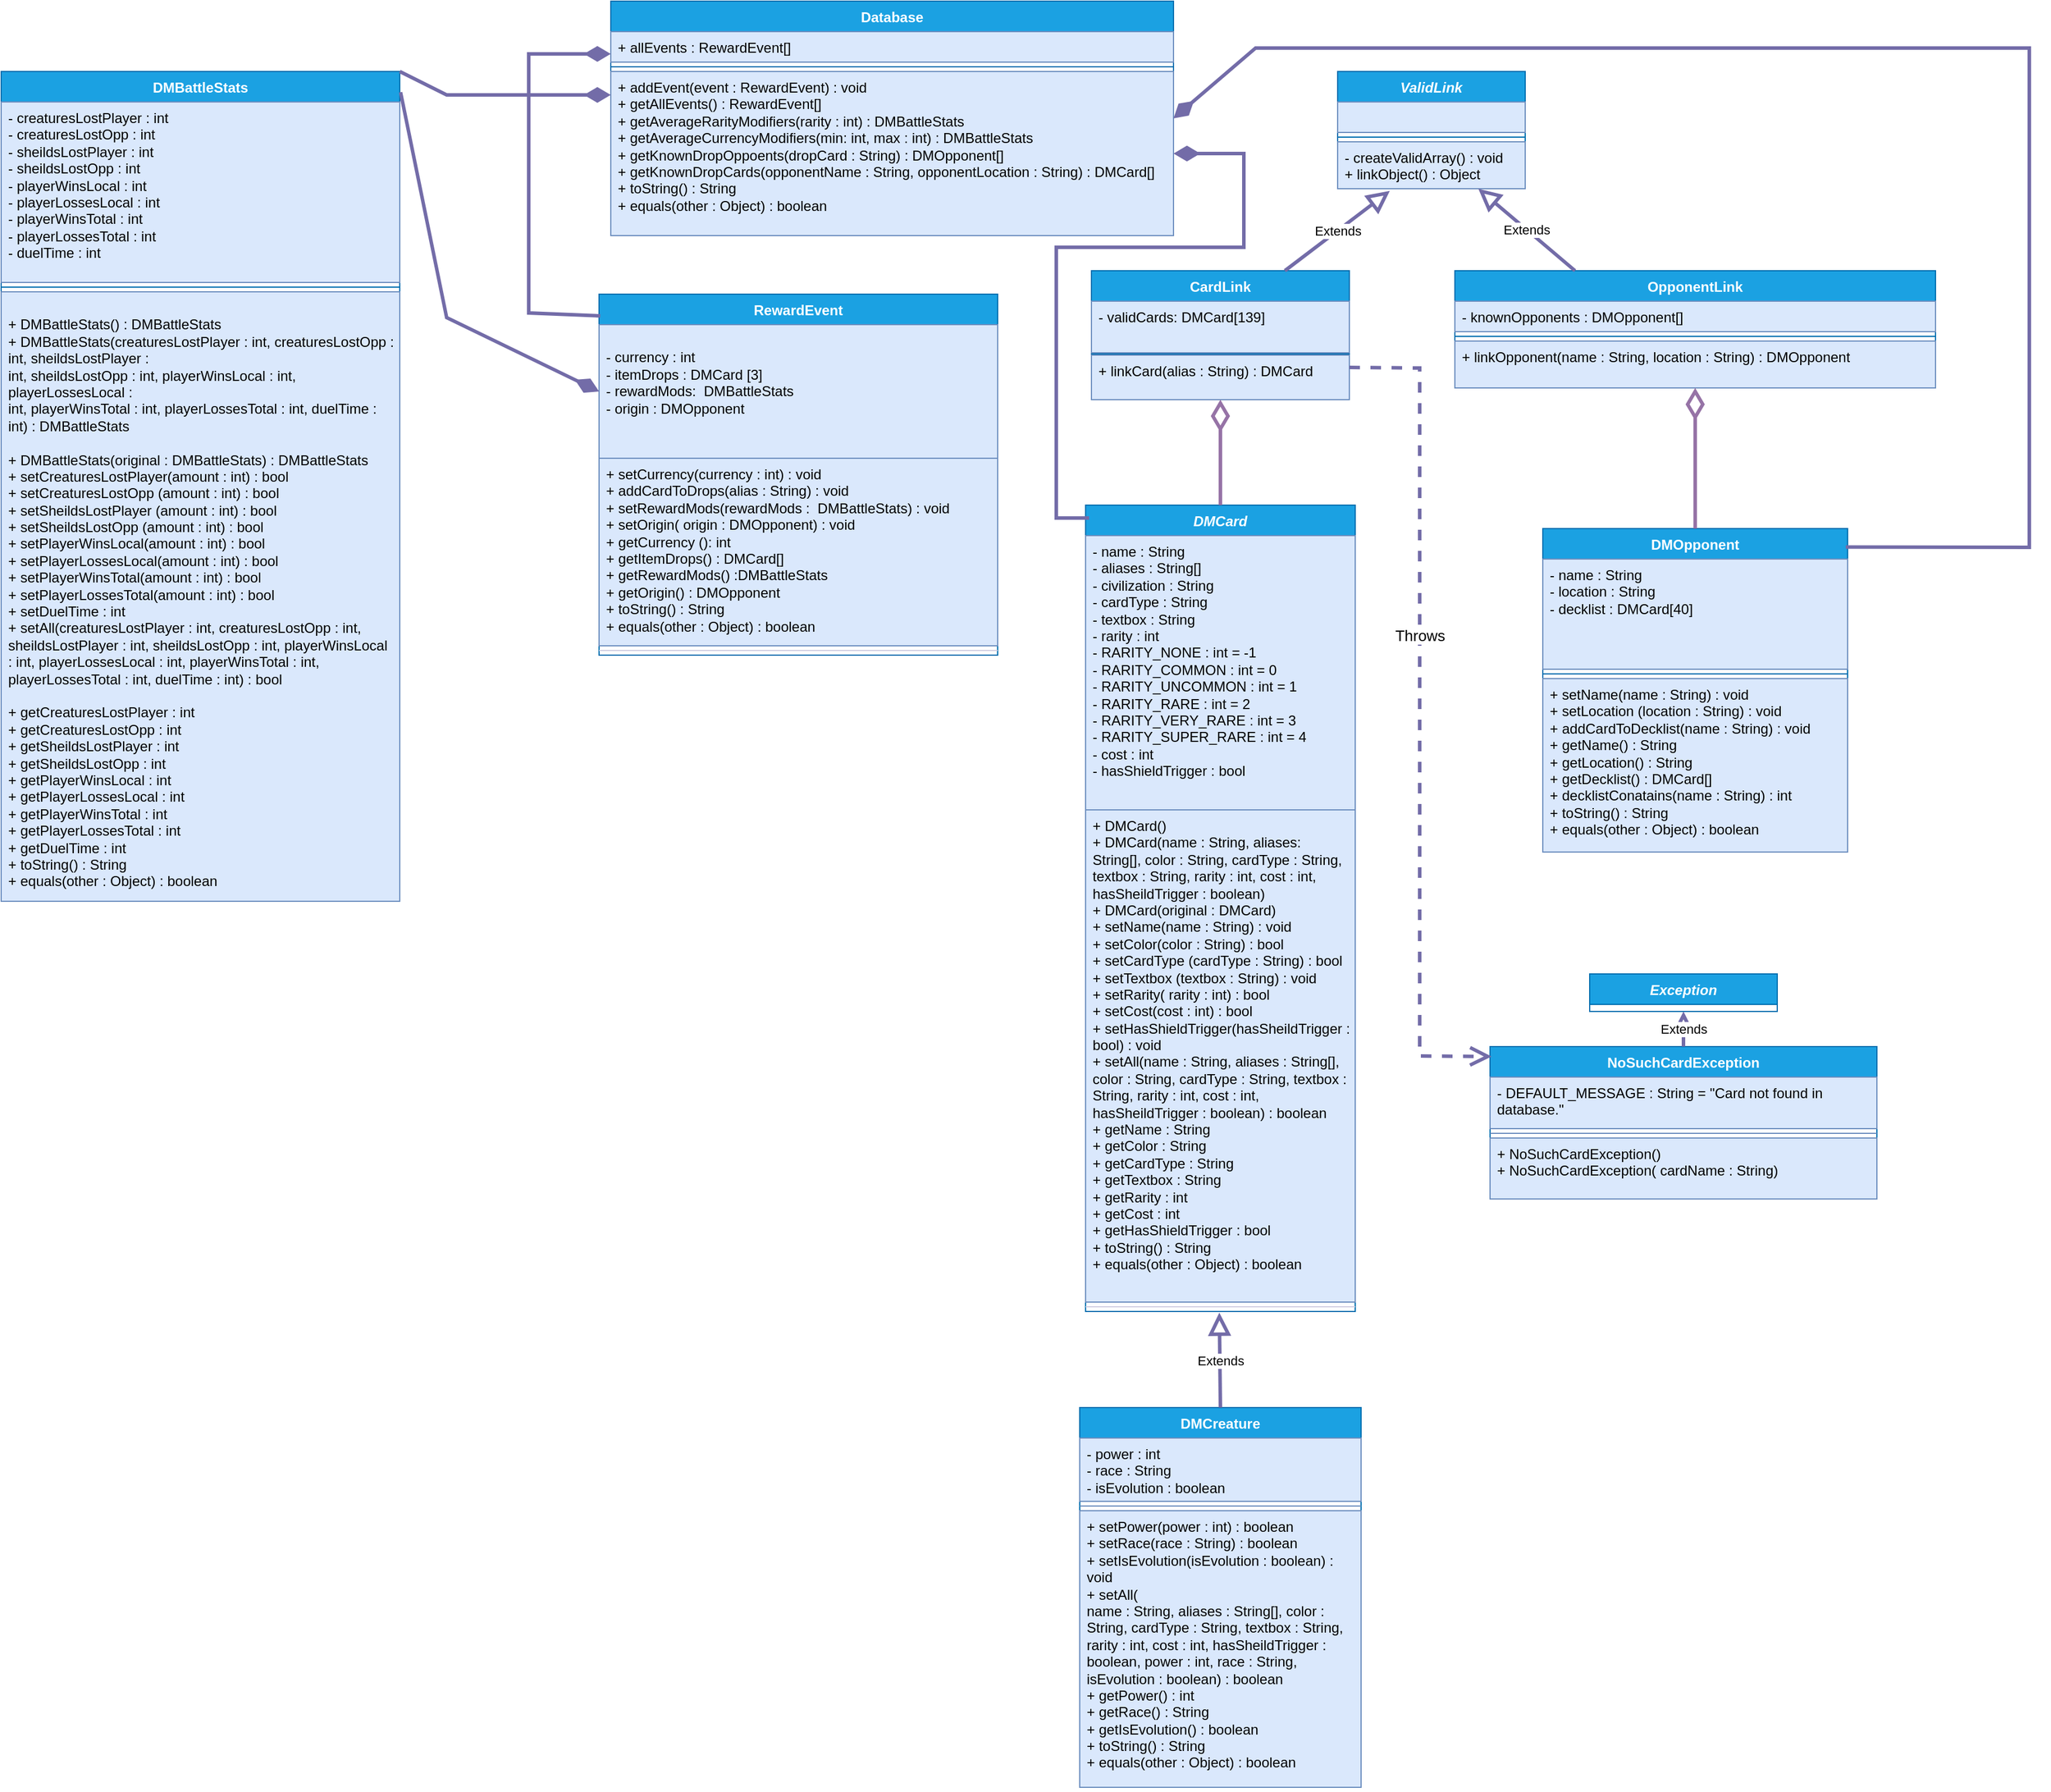 <mxfile>
    <diagram id="mbnHy9lWTTjCZ4HNXAJT" name="Page-1">
        <mxGraphModel dx="1716" dy="516" grid="1" gridSize="10" guides="1" tooltips="1" connect="1" arrows="1" fold="1" page="1" pageScale="1" pageWidth="850" pageHeight="1100" math="0" shadow="0">
            <root>
                <mxCell id="0"/>
                <mxCell id="1" parent="0"/>
                <mxCell id="2" value="RewardEvent" style="swimlane;fontStyle=1;align=center;verticalAlign=top;childLayout=stackLayout;horizontal=1;startSize=26;horizontalStack=0;resizeParent=1;resizeParentMax=0;resizeLast=0;collapsible=1;marginBottom=0;whiteSpace=wrap;html=1;rounded=0;labelBackgroundColor=none;fillColor=#1ba1e2;strokeColor=#006EAF;fontColor=#ffffff;" parent="1" vertex="1">
                    <mxGeometry x="120" y="260" width="340" height="308" as="geometry"/>
                </mxCell>
                <mxCell id="3" value="&lt;br&gt;&lt;div&gt;- currency : int&lt;/div&gt;&lt;div&gt;- itemDrops : DMCard [3]&lt;/div&gt;&lt;div&gt;- rewardMods:&amp;nbsp; DMBattleStats&lt;/div&gt;&lt;div&gt;- origin : DMOpponent&lt;br&gt;&lt;/div&gt;" style="text;strokeColor=#6c8ebf;fillColor=#dae8fc;align=left;verticalAlign=top;spacingLeft=4;spacingRight=4;overflow=hidden;rotatable=0;points=[[0,0.5],[1,0.5]];portConstraint=eastwest;whiteSpace=wrap;html=1;rounded=0;labelBackgroundColor=none;" parent="2" vertex="1">
                    <mxGeometry y="26" width="340" height="114" as="geometry"/>
                </mxCell>
                <mxCell id="4" value="&lt;div&gt;+ setCurrency(currency : int) : void&lt;br&gt;&lt;/div&gt;&lt;div&gt;+ addCardToDrops(alias : String) : void&lt;/div&gt;&lt;div&gt;+ setRewardMods(rewardMods :&amp;nbsp; DMBattleStats) : void&lt;br&gt;&lt;/div&gt;&lt;div&gt;+ setOrigin( origin : DMOpponent) : void&lt;br&gt;&lt;/div&gt;&lt;div&gt;+ getCurrency (): int&lt;/div&gt;&lt;div&gt;+ getItemDrops() : DMCard[]&lt;/div&gt;&lt;div&gt;+ getRewardMods() :DMBattleStats&lt;/div&gt;+ getOrigin() : DMOpponent&lt;br&gt;&lt;div style=&quot;border-color: var(--border-color);&quot;&gt;+ toString() : String&lt;/div&gt;&lt;div style=&quot;border-color: var(--border-color);&quot;&gt;+ equals(other : Object) : boolean&lt;/div&gt;" style="text;strokeColor=#6c8ebf;fillColor=#dae8fc;align=left;verticalAlign=top;spacingLeft=4;spacingRight=4;overflow=hidden;rotatable=0;points=[[0,0.5],[1,0.5]];portConstraint=eastwest;whiteSpace=wrap;html=1;rounded=0;labelBackgroundColor=none;" parent="2" vertex="1">
                    <mxGeometry y="140" width="340" height="160" as="geometry"/>
                </mxCell>
                <mxCell id="5" value="" style="line;strokeWidth=1;fillColor=none;align=left;verticalAlign=middle;spacingTop=-1;spacingLeft=3;spacingRight=3;rotatable=0;labelPosition=right;points=[];portConstraint=eastwest;rounded=0;labelBackgroundColor=none;strokeColor=#D0CEE2;fontColor=#1A1A1A;" parent="2" vertex="1">
                    <mxGeometry y="300" width="340" height="8" as="geometry"/>
                </mxCell>
                <mxCell id="6" value="&lt;i&gt;DMCard&lt;/i&gt;" style="swimlane;fontStyle=1;align=center;verticalAlign=top;childLayout=stackLayout;horizontal=1;startSize=26;horizontalStack=0;resizeParent=1;resizeParentMax=0;resizeLast=0;collapsible=1;marginBottom=0;whiteSpace=wrap;html=1;rounded=0;labelBackgroundColor=none;fillColor=#1ba1e2;strokeColor=#006EAF;fontColor=#ffffff;" parent="1" vertex="1">
                    <mxGeometry x="535" y="440" width="230" height="688" as="geometry"/>
                </mxCell>
                <mxCell id="7" value="&lt;div&gt;- name : String&lt;/div&gt;&lt;div&gt;- aliases : String[]&lt;/div&gt;&lt;div&gt;- civilization : String&lt;br&gt;&lt;/div&gt;&lt;div&gt;- cardType : String&lt;/div&gt;&lt;div&gt;- textbox : String&lt;br&gt;&lt;/div&gt;&lt;div&gt;- rarity : int&lt;br&gt;&lt;/div&gt;&lt;div&gt;- RARITY_NONE : int = -1&lt;br&gt;&lt;/div&gt;&lt;div&gt;- RARITY_COMMON : int = 0&lt;br&gt;&lt;/div&gt;&lt;div&gt;- RARITY_UNCOMMON : int = 1&lt;br&gt;&lt;/div&gt;&lt;div&gt;- RARITY_RARE : int = 2&lt;br&gt;&lt;/div&gt;&lt;div&gt;- RARITY_VERY_RARE : int = 3&lt;br&gt;&lt;/div&gt;&lt;div&gt;- RARITY_SUPER_RARE : int = 4&lt;br&gt;&lt;/div&gt;&lt;div&gt;- cost : int&lt;/div&gt;&lt;div&gt;- hasShieldTrigger : bool&lt;br&gt;&lt;/div&gt;&lt;div&gt;&lt;br&gt;&lt;/div&gt;" style="text;strokeColor=#6c8ebf;fillColor=#dae8fc;align=left;verticalAlign=top;spacingLeft=4;spacingRight=4;overflow=hidden;rotatable=0;points=[[0,0.5],[1,0.5]];portConstraint=eastwest;whiteSpace=wrap;html=1;rounded=0;labelBackgroundColor=none;" parent="6" vertex="1">
                    <mxGeometry y="26" width="230" height="234" as="geometry"/>
                </mxCell>
                <mxCell id="8" value="&lt;div&gt;+ DMCard()&lt;/div&gt;&lt;div&gt;+ DMCard(name : String, aliases: String[], color : String, cardType : String, textbox : String, rarity : int, cost : int, hasSheildTrigger : boolean)&lt;/div&gt;&lt;div&gt;+ DMCard(original : DMCard)&lt;br&gt;&lt;/div&gt;&lt;div&gt;+ setName(name : String) : void&lt;br&gt;&lt;/div&gt;&lt;div&gt;+ setColor(color : String) : bool&lt;br&gt;&lt;/div&gt;&lt;div&gt;+ setCardType (cardType : String) : bool&lt;br&gt;&lt;/div&gt;&lt;div&gt;+ setTextbox (textbox : String) : void&lt;br&gt;&lt;/div&gt;&lt;div&gt;+ setRarity( rarity : int) : bool&lt;br&gt;&lt;/div&gt;&lt;div&gt;+ setCost(cost : int) : bool&lt;br&gt;&lt;/div&gt;&lt;div&gt;+ setHasShieldTrigger(hasSheildTrigger : bool) : void&lt;/div&gt;&lt;div&gt;+ setAll(name : String, aliases : String[], color : String, cardType : String, textbox : String, rarity : int, cost : int, hasSheildTrigger : boolean) : boolean&lt;br&gt;&lt;/div&gt;&lt;div&gt;&lt;div&gt;+ getName : String&lt;/div&gt;&lt;div&gt;+ getColor : String&lt;br&gt;&lt;/div&gt;&lt;div&gt;+ getCardType : String&lt;/div&gt;&lt;div&gt;+ getTextbox : String&lt;br&gt;&lt;/div&gt;&lt;div&gt;+ getRarity : int&lt;/div&gt;&lt;div&gt;+ getCost : int&lt;/div&gt;&lt;div&gt;+ getHasShieldTrigger : bool&lt;br&gt;&lt;/div&gt;&lt;div&gt;+ toString() : String&lt;/div&gt;&lt;div&gt;+ equals(other : Object) : boolean&lt;br&gt;&lt;br&gt;&lt;/div&gt;&lt;br&gt;&lt;br&gt;&lt;/div&gt;" style="text;strokeColor=#6c8ebf;fillColor=#dae8fc;align=left;verticalAlign=top;spacingLeft=4;spacingRight=4;overflow=hidden;rotatable=0;points=[[0,0.5],[1,0.5]];portConstraint=eastwest;whiteSpace=wrap;html=1;rounded=0;labelBackgroundColor=none;" parent="6" vertex="1">
                    <mxGeometry y="260" width="230" height="420" as="geometry"/>
                </mxCell>
                <mxCell id="9" value="" style="line;strokeWidth=1;fillColor=none;align=left;verticalAlign=middle;spacingTop=-1;spacingLeft=3;spacingRight=3;rotatable=0;labelPosition=right;points=[];portConstraint=eastwest;rounded=0;labelBackgroundColor=none;strokeColor=#D0CEE2;fontColor=#1A1A1A;" parent="6" vertex="1">
                    <mxGeometry y="680" width="230" height="8" as="geometry"/>
                </mxCell>
                <mxCell id="10" value="DMBattleStats" style="swimlane;fontStyle=1;align=center;verticalAlign=top;childLayout=stackLayout;horizontal=1;startSize=26;horizontalStack=0;resizeParent=1;resizeParentMax=0;resizeLast=0;collapsible=1;marginBottom=0;whiteSpace=wrap;html=1;strokeColor=#006EAF;fontColor=#ffffff;fillColor=#1ba1e2;" parent="1" vertex="1">
                    <mxGeometry x="-390" y="70" width="340" height="708" as="geometry"/>
                </mxCell>
                <mxCell id="11" value="&lt;div&gt;- creaturesLostPlayer : int&lt;/div&gt;&lt;div&gt;- creaturesLostOpp : int&lt;/div&gt;&lt;div&gt;- sheildsLostPlayer : int&lt;/div&gt;&lt;div&gt;- sheildsLostOpp : int&lt;/div&gt;&lt;div&gt;- playerWinsLocal : int&lt;/div&gt;&lt;div&gt;- playerLossesLocal : int&lt;/div&gt;&lt;div&gt;&lt;div&gt;- playerWinsTotal : int&lt;/div&gt;- playerLossesTotal : int&lt;/div&gt;&lt;div&gt;- duelTime : int&lt;br&gt;&lt;/div&gt;" style="text;strokeColor=#6c8ebf;fillColor=#dae8fc;align=left;verticalAlign=top;spacingLeft=4;spacingRight=4;overflow=hidden;rotatable=0;points=[[0,0.5],[1,0.5]];portConstraint=eastwest;whiteSpace=wrap;html=1;" parent="10" vertex="1">
                    <mxGeometry y="26" width="340" height="154" as="geometry"/>
                </mxCell>
                <mxCell id="12" value="" style="line;strokeWidth=1;fillColor=none;align=left;verticalAlign=middle;spacingTop=-1;spacingLeft=3;spacingRight=3;rotatable=0;labelPosition=right;points=[];portConstraint=eastwest;strokeColor=inherit;fontColor=#1A1A1A;" parent="10" vertex="1">
                    <mxGeometry y="180" width="340" height="8" as="geometry"/>
                </mxCell>
                <mxCell id="13" value="&lt;br&gt;&lt;div&gt;+ DMBattleStats() : DMBattleStats&lt;/div&gt;&lt;div&gt;+ DMBattleStats(creaturesLostPlayer : int, creaturesLostOpp : int, sheildsLostPlayer : &lt;br&gt;int, sheildsLostOpp : int, playerWinsLocal : int, playerLossesLocal : &lt;br&gt;int, playerWinsTotal : int, playerLossesTotal : int, duelTime : int) : DMBattleStats&lt;/div&gt;&lt;div&gt;&lt;br&gt;&lt;/div&gt;&lt;div&gt;+ DMBattleStats(original : DMBattleStats) : DMBattleStats&lt;br&gt;&lt;/div&gt;&lt;div&gt;+ setCreaturesLostPlayer(amount : int) : bool&lt;/div&gt;&lt;div&gt;+ setCreaturesLostOpp (amount : int) : bool&lt;br&gt;&lt;/div&gt;&lt;div&gt;+ setSheildsLostPlayer (amount : int) : bool&lt;br&gt;&lt;/div&gt;&lt;div&gt;+ setSheildsLostOpp (amount : int) : bool&lt;br&gt;&lt;/div&gt;&lt;div&gt;+ setPlayerWinsLocal(amount : int) : bool&lt;br&gt;&lt;/div&gt;&lt;div&gt;+ setPlayerLossesLocal(amount : int) : bool&lt;br&gt;&lt;/div&gt;&lt;div&gt;&lt;div&gt;+ setPlayerWinsTotal(amount : int) : bool&lt;br&gt;&lt;/div&gt;+ setPlayerLossesTotal(amount : int) : bool&lt;br&gt;&lt;/div&gt;&lt;div&gt;+ setDuelTime : int&lt;br&gt;&lt;/div&gt;&lt;div&gt;+ setAll(creaturesLostPlayer : int, creaturesLostOpp : int, sheildsLostPlayer : int, sheildsLostOpp : int, playerWinsLocal : int, playerLossesLocal : int, playerWinsTotal : int, playerLossesTotal : int, duelTime : int) : bool&lt;/div&gt;&lt;div&gt;&lt;br&gt;&lt;/div&gt;&lt;div&gt;&lt;div&gt;+ getCreaturesLostPlayer : int&lt;/div&gt;&lt;div&gt;+ getCreaturesLostOpp : int&lt;/div&gt;&lt;div&gt;+ getSheildsLostPlayer : int&lt;/div&gt;&lt;div&gt;+ getSheildsLostOpp : int&lt;/div&gt;&lt;div&gt;+ getPlayerWinsLocal : int&lt;/div&gt;&lt;div&gt;+ getPlayerLossesLocal : int&lt;/div&gt;&lt;div&gt;&lt;div&gt;+ getPlayerWinsTotal : int&lt;/div&gt;+ getPlayerLossesTotal : int&lt;/div&gt;&lt;div&gt;+ getDuelTime : int&lt;br&gt;&lt;/div&gt;&lt;/div&gt;&lt;div&gt;&lt;div style=&quot;border-color: var(--border-color);&quot;&gt;+ toString() : String&lt;/div&gt;&lt;div style=&quot;border-color: var(--border-color);&quot;&gt;+ equals(other : Object) : boolean&lt;/div&gt;&lt;/div&gt;" style="text;strokeColor=#6c8ebf;fillColor=#dae8fc;align=left;verticalAlign=top;spacingLeft=4;spacingRight=4;overflow=hidden;rotatable=0;points=[[0,0.5],[1,0.5]];portConstraint=eastwest;whiteSpace=wrap;html=1;" parent="10" vertex="1">
                    <mxGeometry y="188" width="340" height="520" as="geometry"/>
                </mxCell>
                <mxCell id="14" value="DMOpponent" style="swimlane;fontStyle=1;align=center;verticalAlign=top;childLayout=stackLayout;horizontal=1;startSize=26;horizontalStack=0;resizeParent=1;resizeParentMax=0;resizeLast=0;collapsible=1;marginBottom=0;whiteSpace=wrap;html=1;strokeColor=#006EAF;fontColor=#ffffff;fillColor=#1ba1e2;" parent="1" vertex="1">
                    <mxGeometry x="925" y="460" width="260" height="276" as="geometry"/>
                </mxCell>
                <mxCell id="15" value="&lt;div&gt;- name : String&lt;/div&gt;&lt;div&gt;- location : String&lt;/div&gt;&lt;div&gt;- decklist : DMCard[40]&lt;br&gt;&lt;/div&gt;" style="text;strokeColor=#6c8ebf;fillColor=#dae8fc;align=left;verticalAlign=top;spacingLeft=4;spacingRight=4;overflow=hidden;rotatable=0;points=[[0,0.5],[1,0.5]];portConstraint=eastwest;whiteSpace=wrap;html=1;" parent="14" vertex="1">
                    <mxGeometry y="26" width="260" height="94" as="geometry"/>
                </mxCell>
                <mxCell id="16" value="" style="line;strokeWidth=1;fillColor=none;align=left;verticalAlign=middle;spacingTop=-1;spacingLeft=3;spacingRight=3;rotatable=0;labelPosition=right;points=[];portConstraint=eastwest;strokeColor=inherit;fontColor=#1A1A1A;" parent="14" vertex="1">
                    <mxGeometry y="120" width="260" height="8" as="geometry"/>
                </mxCell>
                <mxCell id="17" value="&lt;div&gt;+ setName(name : String) : void&lt;/div&gt;&lt;div&gt;+ setLocation (location : String) : void&lt;/div&gt;&lt;div&gt;+ addCardToDecklist(name : String) : void&lt;br&gt;&lt;/div&gt;&lt;div&gt;+ getName() : String&lt;/div&gt;&lt;div&gt;+ getLocation() : String&lt;/div&gt;&lt;div&gt;+ getDecklist() : DMCard[]&lt;/div&gt;&lt;div&gt;+ decklistConatains(name : String) : int&lt;br&gt;&lt;/div&gt;&lt;div&gt;&lt;div style=&quot;border-color: var(--border-color);&quot;&gt;+ toString() : String&lt;/div&gt;&lt;div style=&quot;border-color: var(--border-color);&quot;&gt;+ equals(other : Object) : boolean&lt;/div&gt;&lt;/div&gt;" style="text;strokeColor=#6c8ebf;fillColor=#dae8fc;align=left;verticalAlign=top;spacingLeft=4;spacingRight=4;overflow=hidden;rotatable=0;points=[[0,0.5],[1,0.5]];portConstraint=eastwest;whiteSpace=wrap;html=1;" parent="14" vertex="1">
                    <mxGeometry y="128" width="260" height="148" as="geometry"/>
                </mxCell>
                <mxCell id="18" value="" style="endArrow=diamondThin;endFill=1;endSize=14;html=1;rounded=0;strokeColor=#736CA8;fontColor=#1A1A1A;entryX=0;entryY=0.5;entryDx=0;entryDy=0;strokeWidth=3;exitX=1.002;exitY=0.025;exitDx=0;exitDy=0;exitPerimeter=0;" parent="1" source="10" target="3" edge="1">
                    <mxGeometry width="160" relative="1" as="geometry">
                        <mxPoint x="160" y="634" as="sourcePoint"/>
                        <mxPoint x="170" y="260" as="targetPoint"/>
                        <Array as="points">
                            <mxPoint x="-10" y="280"/>
                        </Array>
                    </mxGeometry>
                </mxCell>
                <mxCell id="19" value="" style="shape=waypoint;sketch=0;fillStyle=solid;size=6;pointerEvents=1;points=[];fillColor=none;resizable=0;rotatable=0;perimeter=centerPerimeter;snapToPoint=1;strokeColor=none;fontColor=#1A1A1A;" parent="1" vertex="1">
                    <mxGeometry x="1065" y="590" width="20" height="20" as="geometry"/>
                </mxCell>
                <mxCell id="20" value="Database" style="swimlane;fontStyle=1;align=center;verticalAlign=top;childLayout=stackLayout;horizontal=1;startSize=26;horizontalStack=0;resizeParent=1;resizeParentMax=0;resizeLast=0;collapsible=1;marginBottom=0;whiteSpace=wrap;html=1;strokeColor=#006EAF;fillColor=#1ba1e2;fontColor=#ffffff;" parent="1" vertex="1">
                    <mxGeometry x="130" y="10" width="480" height="200" as="geometry"/>
                </mxCell>
                <mxCell id="21" value="+ allEvents : RewardEvent[]" style="text;strokeColor=#6c8ebf;fillColor=#dae8fc;align=left;verticalAlign=top;spacingLeft=4;spacingRight=4;overflow=hidden;rotatable=0;points=[[0,0.5],[1,0.5]];portConstraint=eastwest;whiteSpace=wrap;html=1;" parent="20" vertex="1">
                    <mxGeometry y="26" width="480" height="26" as="geometry"/>
                </mxCell>
                <mxCell id="22" value="" style="line;strokeWidth=1;fillColor=none;align=left;verticalAlign=middle;spacingTop=-1;spacingLeft=3;spacingRight=3;rotatable=0;labelPosition=right;points=[];portConstraint=eastwest;strokeColor=inherit;fontColor=#1A1A1A;" parent="20" vertex="1">
                    <mxGeometry y="52" width="480" height="8" as="geometry"/>
                </mxCell>
                <mxCell id="23" value="&lt;div&gt;&lt;span style=&quot;background-color: initial;&quot;&gt;+ addEvent(event : RewardEvent) : void&lt;/span&gt;&lt;br&gt;&lt;/div&gt;&lt;div&gt;+ getAllEvents() : RewardEvent[]&lt;br&gt;&lt;/div&gt;&lt;div&gt;&lt;div style=&quot;border-color: var(--border-color);&quot;&gt;+ getAverageRarityModifiers(rarity : int) : DMBattleStats&lt;/div&gt;&lt;div style=&quot;border-color: var(--border-color);&quot;&gt;&lt;div style=&quot;border-color: var(--border-color);&quot;&gt;+ getAverageCurrencyModifiers(min: int, max : int) : DMBattleStats&lt;/div&gt;&lt;/div&gt;&lt;div style=&quot;border-color: var(--border-color);&quot;&gt;+ getKnownDropOppoents(dropCard : String) : DMOpponent[]&lt;/div&gt;&lt;div style=&quot;border-color: var(--border-color);&quot;&gt;+ getKnownDropCards(opponentName : String, opponentLocation : String) : DMCard[]&lt;/div&gt;&lt;/div&gt;&lt;div style=&quot;border-color: var(--border-color);&quot;&gt;&lt;div style=&quot;border-color: var(--border-color);&quot;&gt;+ toString() : String&lt;/div&gt;&lt;div style=&quot;border-color: var(--border-color);&quot;&gt;+ equals(other : Object) : boolean&lt;/div&gt;&lt;/div&gt;" style="text;strokeColor=#6c8ebf;fillColor=#dae8fc;align=left;verticalAlign=top;spacingLeft=4;spacingRight=4;overflow=hidden;rotatable=0;points=[[0,0.5],[1,0.5]];portConstraint=eastwest;whiteSpace=wrap;html=1;" parent="20" vertex="1">
                    <mxGeometry y="60" width="480" height="140" as="geometry"/>
                </mxCell>
                <mxCell id="24" value="DMCreature" style="swimlane;fontStyle=1;align=center;verticalAlign=top;childLayout=stackLayout;horizontal=1;startSize=26;horizontalStack=0;resizeParent=1;resizeParentMax=0;resizeLast=0;collapsible=1;marginBottom=0;whiteSpace=wrap;html=1;fillColor=#1ba1e2;strokeColor=#006EAF;fontColor=#ffffff;" parent="1" vertex="1">
                    <mxGeometry x="530" y="1210" width="240" height="324" as="geometry"/>
                </mxCell>
                <mxCell id="25" value="&lt;div&gt;- power : int&lt;/div&gt;&lt;div&gt;- race : String&lt;br&gt;&lt;/div&gt;&lt;div&gt;- isEvolution : boolean&lt;br&gt;&lt;/div&gt;" style="text;strokeColor=#6c8ebf;fillColor=#dae8fc;align=left;verticalAlign=top;spacingLeft=4;spacingRight=4;overflow=hidden;rotatable=0;points=[[0,0.5],[1,0.5]];portConstraint=eastwest;whiteSpace=wrap;html=1;" parent="24" vertex="1">
                    <mxGeometry y="26" width="240" height="54" as="geometry"/>
                </mxCell>
                <mxCell id="26" value="" style="line;strokeWidth=1;fillColor=#dae8fc;align=left;verticalAlign=middle;spacingTop=-1;spacingLeft=3;spacingRight=3;rotatable=0;labelPosition=right;points=[];portConstraint=eastwest;strokeColor=#6c8ebf;" parent="24" vertex="1">
                    <mxGeometry y="80" width="240" height="8" as="geometry"/>
                </mxCell>
                <mxCell id="27" value="&lt;div style=&quot;border-color: var(--border-color);&quot;&gt;+ setPower(power : int) : boolean&lt;/div&gt;&lt;div style=&quot;border-color: var(--border-color);&quot;&gt;+ setRace(race : String) : boolean&lt;/div&gt;&lt;div style=&quot;border-color: var(--border-color);&quot;&gt;+ setIsEvolution(isEvolution : boolean) : void&lt;/div&gt;&lt;div style=&quot;border-color: var(--border-color);&quot;&gt;+ setAll(&lt;/div&gt;name : String, aliases : String[], color : String, cardType : String, textbox : String, rarity : int, cost : int, hasSheildTrigger : boolean, power : int, race : String, isEvolution : boolean&lt;span style=&quot;background-color: initial;&quot;&gt;) : boolean&lt;/span&gt;&lt;br&gt;&lt;div style=&quot;border-color: var(--border-color);&quot;&gt;+ getPower() : int&lt;/div&gt;&lt;div style=&quot;border-color: var(--border-color);&quot;&gt;+ getRace() : String&lt;/div&gt;&lt;div style=&quot;border-color: var(--border-color);&quot;&gt;+ getIsEvolution() : boolean&lt;/div&gt;&lt;div style=&quot;border-color: var(--border-color);&quot;&gt;+ toString() : String&lt;/div&gt;&lt;div style=&quot;border-color: var(--border-color);&quot;&gt;+ equals(other : Object) : boolean&lt;/div&gt;" style="text;strokeColor=#6c8ebf;fillColor=#dae8fc;align=left;verticalAlign=top;spacingLeft=4;spacingRight=4;overflow=hidden;rotatable=0;points=[[0,0.5],[1,0.5]];portConstraint=eastwest;whiteSpace=wrap;html=1;" parent="24" vertex="1">
                    <mxGeometry y="88" width="240" height="236" as="geometry"/>
                </mxCell>
                <mxCell id="28" value="Extends" style="endArrow=block;endSize=12;endFill=0;html=1;rounded=0;entryX=0.496;entryY=1.125;entryDx=0;entryDy=0;entryPerimeter=0;exitX=0.5;exitY=0;exitDx=0;exitDy=0;fillColor=#e1d5e7;strokeColor=#736CA8;strokeWidth=3;" parent="1" source="24" target="9" edge="1">
                    <mxGeometry width="160" relative="1" as="geometry">
                        <mxPoint x="460" y="746" as="sourcePoint"/>
                        <mxPoint x="630" y="686" as="targetPoint"/>
                    </mxGeometry>
                </mxCell>
                <mxCell id="29" value="CardLink" style="swimlane;fontStyle=1;align=center;verticalAlign=top;childLayout=stackLayout;horizontal=1;startSize=26;horizontalStack=0;resizeParent=1;resizeParentMax=0;resizeLast=0;collapsible=1;marginBottom=0;whiteSpace=wrap;html=1;fillColor=#1ba1e2;fontColor=#ffffff;strokeColor=#006EAF;" parent="1" vertex="1">
                    <mxGeometry x="540" y="240" width="220" height="110" as="geometry"/>
                </mxCell>
                <mxCell id="30" value="&lt;div&gt;- validCards: DMCard[139]&lt;/div&gt;&lt;div&gt;&lt;br&gt;&lt;/div&gt;" style="text;strokeColor=#6c8ebf;fillColor=#dae8fc;align=left;verticalAlign=top;spacingLeft=4;spacingRight=4;overflow=hidden;rotatable=0;points=[[0,0.5],[1,0.5]];portConstraint=eastwest;whiteSpace=wrap;html=1;" parent="29" vertex="1">
                    <mxGeometry y="26" width="220" height="44" as="geometry"/>
                </mxCell>
                <mxCell id="31" value="" style="line;strokeWidth=1;fillColor=none;align=left;verticalAlign=middle;spacingTop=-1;spacingLeft=3;spacingRight=3;rotatable=0;labelPosition=right;points=[];portConstraint=eastwest;strokeColor=inherit;" parent="29" vertex="1">
                    <mxGeometry y="70" width="220" height="2" as="geometry"/>
                </mxCell>
                <mxCell id="32" value="&lt;div&gt;&lt;span style=&quot;background-color: initial;&quot;&gt;+ linkCard(alias : String) : DMCard&lt;/span&gt;&lt;br&gt;&lt;/div&gt;" style="text;strokeColor=#6c8ebf;fillColor=#dae8fc;align=left;verticalAlign=top;spacingLeft=4;spacingRight=4;overflow=hidden;rotatable=0;points=[[0,0.5],[1,0.5]];portConstraint=eastwest;whiteSpace=wrap;html=1;" parent="29" vertex="1">
                    <mxGeometry y="72" width="220" height="38" as="geometry"/>
                </mxCell>
                <mxCell id="33" value="" style="endArrow=diamondThin;endFill=1;endSize=14;html=1;rounded=0;strokeColor=#736CA8;fontColor=#1A1A1A;strokeWidth=3;exitX=0.003;exitY=0.06;exitDx=0;exitDy=0;exitPerimeter=0;" parent="1" source="2" edge="1">
                    <mxGeometry width="160" relative="1" as="geometry">
                        <mxPoint x="158" y="465" as="sourcePoint"/>
                        <mxPoint x="130" y="55" as="targetPoint"/>
                        <Array as="points">
                            <mxPoint x="60" y="276"/>
                            <mxPoint x="60" y="55"/>
                        </Array>
                    </mxGeometry>
                </mxCell>
                <mxCell id="34" value="OpponentLink" style="swimlane;fontStyle=1;align=center;verticalAlign=top;childLayout=stackLayout;horizontal=1;startSize=26;horizontalStack=0;resizeParent=1;resizeParentMax=0;resizeLast=0;collapsible=1;marginBottom=0;whiteSpace=wrap;html=1;fillColor=#1ba1e2;fontColor=#ffffff;strokeColor=#006EAF;" parent="1" vertex="1">
                    <mxGeometry x="850" y="240" width="410" height="100" as="geometry"/>
                </mxCell>
                <mxCell id="35" value="- knownOpponents : DMOpponent[]" style="text;strokeColor=#6c8ebf;fillColor=#dae8fc;align=left;verticalAlign=top;spacingLeft=4;spacingRight=4;overflow=hidden;rotatable=0;points=[[0,0.5],[1,0.5]];portConstraint=eastwest;whiteSpace=wrap;html=1;" parent="34" vertex="1">
                    <mxGeometry y="26" width="410" height="26" as="geometry"/>
                </mxCell>
                <mxCell id="36" value="" style="line;strokeWidth=1;fillColor=none;align=left;verticalAlign=middle;spacingTop=-1;spacingLeft=3;spacingRight=3;rotatable=0;labelPosition=right;points=[];portConstraint=eastwest;strokeColor=inherit;" parent="34" vertex="1">
                    <mxGeometry y="52" width="410" height="8" as="geometry"/>
                </mxCell>
                <mxCell id="37" value="+ linkOpponent(name : String, location : String) : DMOpponent&lt;br&gt;" style="text;strokeColor=#6c8ebf;fillColor=#dae8fc;align=left;verticalAlign=top;spacingLeft=4;spacingRight=4;overflow=hidden;rotatable=0;points=[[0,0.5],[1,0.5]];portConstraint=eastwest;whiteSpace=wrap;html=1;" parent="34" vertex="1">
                    <mxGeometry y="60" width="410" height="40" as="geometry"/>
                </mxCell>
                <mxCell id="38" value="" style="endArrow=diamondThin;endFill=1;endSize=14;html=1;rounded=0;strokeColor=#736CA8;fontColor=#1A1A1A;strokeWidth=3;exitX=1;exitY=0;exitDx=0;exitDy=0;" parent="1" source="10" edge="1">
                    <mxGeometry width="160" relative="1" as="geometry">
                        <mxPoint y="690" as="sourcePoint"/>
                        <mxPoint x="130" y="90" as="targetPoint"/>
                        <Array as="points">
                            <mxPoint x="-10" y="90"/>
                        </Array>
                    </mxGeometry>
                </mxCell>
                <mxCell id="39" value="NoSuchCardException" style="swimlane;fontStyle=1;align=center;verticalAlign=top;childLayout=stackLayout;horizontal=1;startSize=26;horizontalStack=0;resizeParent=1;resizeParentMax=0;resizeLast=0;collapsible=1;marginBottom=0;whiteSpace=wrap;html=1;fillColor=#1ba1e2;fontColor=#ffffff;strokeColor=#006EAF;" parent="1" vertex="1">
                    <mxGeometry x="880" y="902" width="330" height="130" as="geometry"/>
                </mxCell>
                <mxCell id="40" value="- DEFAULT_MESSAGE : String = &quot;Card not found in database.&quot;" style="text;strokeColor=#6c8ebf;fillColor=#dae8fc;align=left;verticalAlign=top;spacingLeft=4;spacingRight=4;overflow=hidden;rotatable=0;points=[[0,0.5],[1,0.5]];portConstraint=eastwest;whiteSpace=wrap;html=1;" parent="39" vertex="1">
                    <mxGeometry y="26" width="330" height="44" as="geometry"/>
                </mxCell>
                <mxCell id="41" value="" style="line;strokeWidth=1;fillColor=#dae8fc;align=left;verticalAlign=middle;spacingTop=-1;spacingLeft=3;spacingRight=3;rotatable=0;labelPosition=right;points=[];portConstraint=eastwest;strokeColor=#6c8ebf;" parent="39" vertex="1">
                    <mxGeometry y="70" width="330" height="8" as="geometry"/>
                </mxCell>
                <mxCell id="42" value="+ NoSuchCardException()&lt;br&gt;+ NoSuchCardException( cardName : String)" style="text;strokeColor=#6c8ebf;fillColor=#dae8fc;align=left;verticalAlign=top;spacingLeft=4;spacingRight=4;overflow=hidden;rotatable=0;points=[[0,0.5],[1,0.5]];portConstraint=eastwest;whiteSpace=wrap;html=1;" parent="39" vertex="1">
                    <mxGeometry y="78" width="330" height="52" as="geometry"/>
                </mxCell>
                <mxCell id="43" value="" style="endArrow=diamondThin;endFill=0;endSize=19;html=1;exitX=0.5;exitY=0;exitDx=0;exitDy=0;strokeWidth=3;fillColor=#e1d5e7;strokeColor=#9673a6;entryX=0.5;entryY=1;entryDx=0;entryDy=0;" parent="1" source="6" target="29" edge="1">
                    <mxGeometry width="160" relative="1" as="geometry">
                        <mxPoint x="680" y="500" as="sourcePoint"/>
                        <mxPoint x="660" y="370" as="targetPoint"/>
                    </mxGeometry>
                </mxCell>
                <mxCell id="44" value="" style="endArrow=diamondThin;endFill=0;endSize=19;html=1;exitX=0.5;exitY=0;exitDx=0;exitDy=0;strokeWidth=3;fillColor=#e1d5e7;strokeColor=#9673a6;" parent="1" source="14" target="37" edge="1">
                    <mxGeometry width="160" relative="1" as="geometry">
                        <mxPoint x="710" y="670" as="sourcePoint"/>
                        <mxPoint x="710" y="590" as="targetPoint"/>
                    </mxGeometry>
                </mxCell>
                <mxCell id="46" value="Exception" style="swimlane;fontStyle=3;align=center;verticalAlign=top;childLayout=stackLayout;horizontal=1;startSize=26;horizontalStack=0;resizeParent=1;resizeParentMax=0;resizeLast=0;collapsible=1;marginBottom=0;fillColor=#1ba1e2;fontColor=#ffffff;strokeColor=#006EAF;" parent="1" vertex="1">
                    <mxGeometry x="965" y="840" width="160" height="32" as="geometry"/>
                </mxCell>
                <mxCell id="50" value="Extends" style="endArrow=block;endSize=12;endFill=0;html=1;rounded=0;entryX=0.5;entryY=1;entryDx=0;entryDy=0;fillColor=#e1d5e7;strokeColor=#736CA8;strokeWidth=3;exitX=0.5;exitY=0;exitDx=0;exitDy=0;" parent="1" source="39" target="46" edge="1">
                    <mxGeometry width="160" relative="1" as="geometry">
                        <mxPoint x="1054" y="912" as="sourcePoint"/>
                        <mxPoint x="1016.68" y="826.352" as="targetPoint"/>
                    </mxGeometry>
                </mxCell>
                <mxCell id="52" value="" style="endArrow=diamondThin;endFill=1;endSize=14;html=1;rounded=0;strokeColor=#736CA8;fontColor=#1A1A1A;strokeWidth=3;exitX=0.994;exitY=0.057;exitDx=0;exitDy=0;exitPerimeter=0;" parent="1" source="14" edge="1">
                    <mxGeometry width="160" relative="1" as="geometry">
                        <mxPoint x="131.02" y="286.08" as="sourcePoint"/>
                        <mxPoint x="610" y="110" as="targetPoint"/>
                        <Array as="points">
                            <mxPoint x="1340" y="476"/>
                            <mxPoint x="1340" y="50"/>
                            <mxPoint x="680" y="50"/>
                        </Array>
                    </mxGeometry>
                </mxCell>
                <mxCell id="53" value="" style="endArrow=diamondThin;endFill=1;endSize=14;html=1;rounded=0;strokeColor=#736CA8;fontColor=#1A1A1A;strokeWidth=3;entryX=1;entryY=0.5;entryDx=0;entryDy=0;exitX=0.013;exitY=0.016;exitDx=0;exitDy=0;exitPerimeter=0;" parent="1" source="6" target="23" edge="1">
                    <mxGeometry width="160" relative="1" as="geometry">
                        <mxPoint x="500" y="490" as="sourcePoint"/>
                        <mxPoint x="620.0" y="120" as="targetPoint"/>
                        <Array as="points">
                            <mxPoint x="510" y="451"/>
                            <mxPoint x="510" y="220"/>
                            <mxPoint x="670" y="220"/>
                            <mxPoint x="670" y="140"/>
                        </Array>
                    </mxGeometry>
                </mxCell>
                <mxCell id="54" value="Throws" style="endArrow=open;endSize=12;dashed=1;html=1;strokeWidth=3;exitX=1;exitY=0.75;exitDx=0;exitDy=0;entryX=0.004;entryY=0.065;entryDx=0;entryDy=0;entryPerimeter=0;strokeColor=#736ca8;rounded=0;fontSize=13;" parent="1" source="29" target="39" edge="1">
                    <mxGeometry x="-0.185" width="160" relative="1" as="geometry">
                        <mxPoint x="640" y="520" as="sourcePoint"/>
                        <mxPoint x="800" y="520" as="targetPoint"/>
                        <Array as="points">
                            <mxPoint x="820" y="323"/>
                            <mxPoint x="820" y="910"/>
                        </Array>
                        <mxPoint as="offset"/>
                    </mxGeometry>
                </mxCell>
                <mxCell id="55" value="ValidLink" style="swimlane;fontStyle=3;align=center;verticalAlign=top;childLayout=stackLayout;horizontal=1;startSize=26;horizontalStack=0;resizeParent=1;resizeParentMax=0;resizeLast=0;collapsible=1;marginBottom=0;fillColor=#1ba1e2;fontColor=#ffffff;strokeColor=#006EAF;" vertex="1" parent="1">
                    <mxGeometry x="750" y="70" width="160" height="100" as="geometry"/>
                </mxCell>
                <mxCell id="56" value="" style="text;strokeColor=#6c8ebf;fillColor=#dae8fc;align=left;verticalAlign=top;spacingLeft=4;spacingRight=4;overflow=hidden;rotatable=0;points=[[0,0.5],[1,0.5]];portConstraint=eastwest;" vertex="1" parent="55">
                    <mxGeometry y="26" width="160" height="26" as="geometry"/>
                </mxCell>
                <mxCell id="57" value="" style="line;strokeWidth=1;fillColor=none;align=left;verticalAlign=middle;spacingTop=-1;spacingLeft=3;spacingRight=3;rotatable=0;labelPosition=right;points=[];portConstraint=eastwest;strokeColor=inherit;" vertex="1" parent="55">
                    <mxGeometry y="52" width="160" height="8" as="geometry"/>
                </mxCell>
                <mxCell id="58" value="- createValidArray() : void&#10;+ linkObject() : Object" style="text;strokeColor=#6c8ebf;fillColor=#dae8fc;align=left;verticalAlign=top;spacingLeft=4;spacingRight=4;overflow=hidden;rotatable=0;points=[[0,0.5],[1,0.5]];portConstraint=eastwest;" vertex="1" parent="55">
                    <mxGeometry y="60" width="160" height="40" as="geometry"/>
                </mxCell>
                <mxCell id="60" value="Extends" style="endArrow=block;endSize=12;endFill=0;html=1;rounded=0;entryX=0.278;entryY=1.048;entryDx=0;entryDy=0;entryPerimeter=0;exitX=0.75;exitY=0;exitDx=0;exitDy=0;fillColor=#e1d5e7;strokeColor=#736CA8;strokeWidth=3;" edge="1" parent="1" source="29" target="58">
                    <mxGeometry width="160" relative="1" as="geometry">
                        <mxPoint x="720.92" y="221.0" as="sourcePoint"/>
                        <mxPoint x="720.0" y="140" as="targetPoint"/>
                    </mxGeometry>
                </mxCell>
                <mxCell id="61" value="Extends" style="endArrow=block;endSize=12;endFill=0;html=1;rounded=0;entryX=0.75;entryY=1;entryDx=0;entryDy=0;exitX=0.25;exitY=0;exitDx=0;exitDy=0;fillColor=#e1d5e7;strokeColor=#736CA8;strokeWidth=3;" edge="1" parent="1" source="34" target="55">
                    <mxGeometry width="160" relative="1" as="geometry">
                        <mxPoint x="960.92" y="221.0" as="sourcePoint"/>
                        <mxPoint x="960" y="140" as="targetPoint"/>
                    </mxGeometry>
                </mxCell>
            </root>
        </mxGraphModel>
    </diagram>
</mxfile>